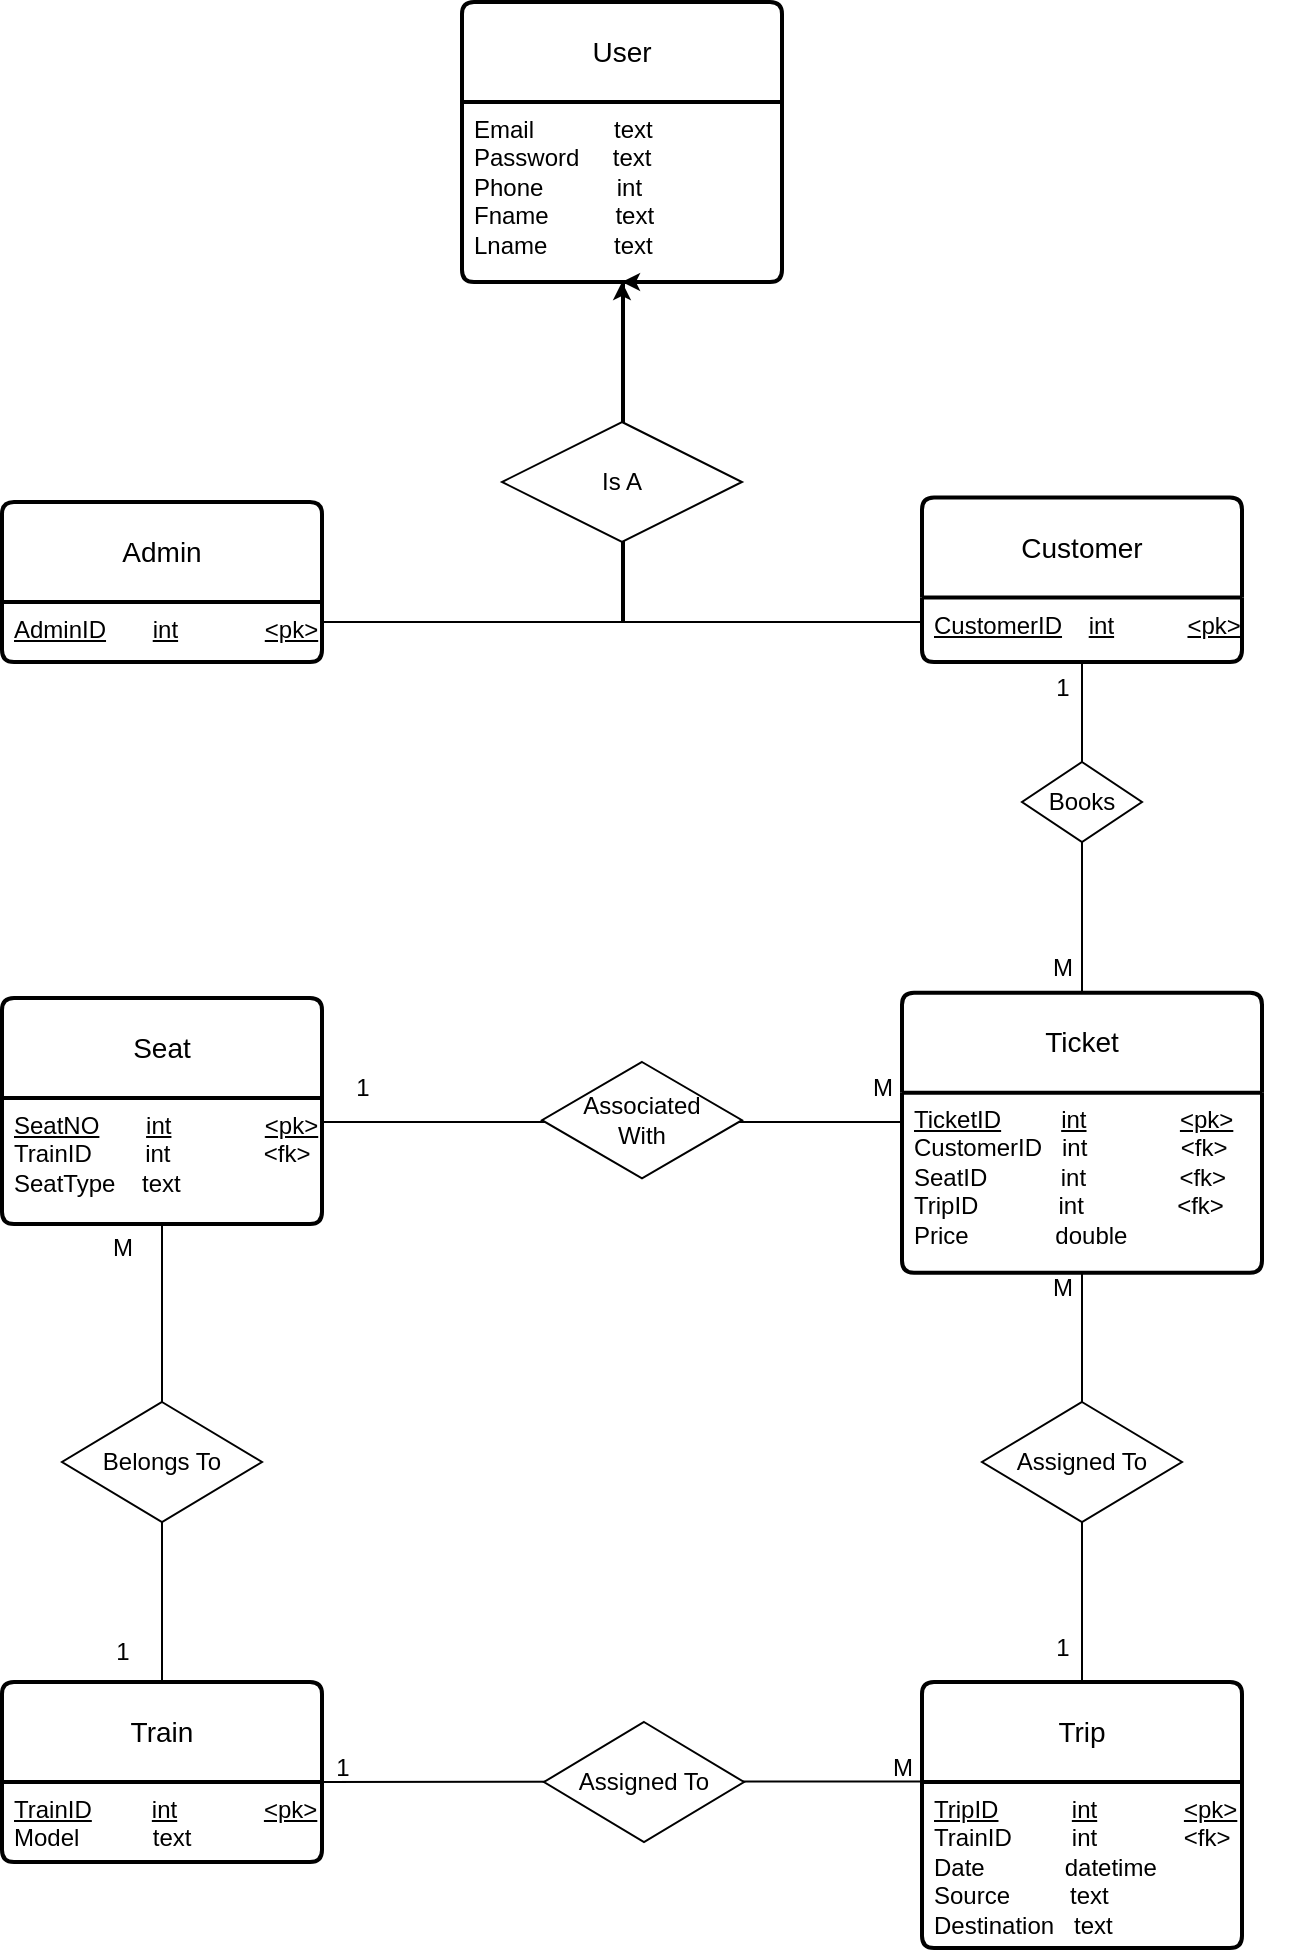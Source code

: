 <mxfile version="21.3.2" type="device">
  <diagram id="R2lEEEUBdFMjLlhIrx00" name="Page-1">
    <mxGraphModel dx="-122" dy="1815" grid="1" gridSize="10" guides="1" tooltips="1" connect="1" arrows="1" fold="1" page="1" pageScale="1" pageWidth="850" pageHeight="1100" math="0" shadow="0" extFonts="Permanent Marker^https://fonts.googleapis.com/css?family=Permanent+Marker">
      <root>
        <mxCell id="0" />
        <mxCell id="1" parent="0" />
        <mxCell id="4Ub9C3ndQN_oUR5pC65u-53" style="edgeStyle=orthogonalEdgeStyle;rounded=0;orthogonalLoop=1;jettySize=auto;html=1;entryX=0.5;entryY=0.385;entryDx=0;entryDy=0;entryPerimeter=0;" edge="1" parent="1">
          <mxGeometry relative="1" as="geometry">
            <mxPoint x="2880" y="-339" as="sourcePoint" />
            <mxPoint x="2880" y="-338.95" as="targetPoint" />
          </mxGeometry>
        </mxCell>
        <mxCell id="4Ub9C3ndQN_oUR5pC65u-34" value="User" style="swimlane;childLayout=stackLayout;horizontal=1;startSize=50;horizontalStack=0;rounded=1;fontSize=14;fontStyle=0;strokeWidth=2;resizeParent=0;resizeLast=1;shadow=0;dashed=0;align=center;arcSize=4;whiteSpace=wrap;html=1;" vertex="1" parent="1">
          <mxGeometry x="2540" y="-840" width="160" height="140" as="geometry" />
        </mxCell>
        <mxCell id="4Ub9C3ndQN_oUR5pC65u-35" value="Email&amp;nbsp; &amp;nbsp; &amp;nbsp; &amp;nbsp; &amp;nbsp; &amp;nbsp; text&lt;br&gt;Password&amp;nbsp; &amp;nbsp; &amp;nbsp;text&lt;br&gt;Phone&amp;nbsp; &amp;nbsp; &amp;nbsp; &amp;nbsp; &amp;nbsp; &amp;nbsp;int&lt;br&gt;Fname&amp;nbsp; &amp;nbsp; &amp;nbsp; &amp;nbsp; &amp;nbsp; text&lt;br&gt;Lname&amp;nbsp; &amp;nbsp; &amp;nbsp; &amp;nbsp; &amp;nbsp; text" style="align=left;strokeColor=none;fillColor=none;spacingLeft=4;fontSize=12;verticalAlign=top;resizable=0;rotatable=0;part=1;html=1;" vertex="1" parent="4Ub9C3ndQN_oUR5pC65u-34">
          <mxGeometry y="50" width="160" height="90" as="geometry" />
        </mxCell>
        <mxCell id="4Ub9C3ndQN_oUR5pC65u-37" value="Ticket" style="swimlane;childLayout=stackLayout;horizontal=1;startSize=50;horizontalStack=0;rounded=1;fontSize=14;fontStyle=0;strokeWidth=2;resizeParent=0;resizeLast=1;shadow=0;dashed=0;align=center;arcSize=4;whiteSpace=wrap;html=1;" vertex="1" parent="1">
          <mxGeometry x="2760" y="-344.62" width="180" height="140" as="geometry" />
        </mxCell>
        <mxCell id="4Ub9C3ndQN_oUR5pC65u-38" value="&lt;u&gt;TicketID&lt;/u&gt;&amp;nbsp; &amp;nbsp; &amp;nbsp; &amp;nbsp; &amp;nbsp;&lt;u&gt;int&lt;/u&gt;&amp;nbsp; &amp;nbsp; &amp;nbsp; &amp;nbsp; &amp;nbsp; &amp;nbsp; &amp;nbsp; &lt;u&gt;&amp;lt;pk&amp;gt;&lt;/u&gt;&amp;nbsp; &amp;nbsp; &amp;nbsp; &amp;nbsp; &amp;nbsp;&lt;br&gt;CustomerID&amp;nbsp; &amp;nbsp;int&amp;nbsp; &amp;nbsp; &amp;nbsp; &amp;nbsp; &amp;nbsp; &amp;nbsp; &amp;nbsp; &amp;lt;fk&amp;gt;&lt;br&gt;SeatID&amp;nbsp; &amp;nbsp; &amp;nbsp; &amp;nbsp; &amp;nbsp; &amp;nbsp;int&amp;nbsp; &amp;nbsp; &amp;nbsp; &amp;nbsp; &amp;nbsp; &amp;nbsp; &amp;nbsp; &amp;lt;fk&amp;gt;&lt;br&gt;TripID&amp;nbsp; &amp;nbsp; &amp;nbsp; &amp;nbsp; &amp;nbsp; &amp;nbsp; int&amp;nbsp; &amp;nbsp; &amp;nbsp; &amp;nbsp; &amp;nbsp; &amp;nbsp; &amp;nbsp; &amp;lt;fk&amp;gt;&lt;br&gt;Price&amp;nbsp; &amp;nbsp; &amp;nbsp; &amp;nbsp; &amp;nbsp; &amp;nbsp; &amp;nbsp;double&amp;nbsp;" style="align=left;strokeColor=none;fillColor=none;spacingLeft=4;fontSize=12;verticalAlign=top;resizable=0;rotatable=0;part=1;html=1;" vertex="1" parent="4Ub9C3ndQN_oUR5pC65u-37">
          <mxGeometry y="50" width="180" height="90" as="geometry" />
        </mxCell>
        <mxCell id="4Ub9C3ndQN_oUR5pC65u-40" value="Trip" style="swimlane;childLayout=stackLayout;horizontal=1;startSize=50;horizontalStack=0;rounded=1;fontSize=14;fontStyle=0;strokeWidth=2;resizeParent=0;resizeLast=1;shadow=0;dashed=0;align=center;arcSize=4;whiteSpace=wrap;html=1;" vertex="1" parent="1">
          <mxGeometry x="2770" width="160" height="133" as="geometry" />
        </mxCell>
        <mxCell id="4Ub9C3ndQN_oUR5pC65u-41" value="&lt;u&gt;TripID&lt;/u&gt;&amp;nbsp; &amp;nbsp; &amp;nbsp; &amp;nbsp; &amp;nbsp; &amp;nbsp;&lt;u&gt;int&lt;/u&gt;&amp;nbsp; &amp;nbsp; &amp;nbsp; &amp;nbsp; &amp;nbsp; &amp;nbsp; &amp;nbsp;&lt;u&gt;&amp;lt;pk&amp;gt;&lt;/u&gt;&lt;br&gt;TrainID&amp;nbsp; &amp;nbsp; &amp;nbsp; &amp;nbsp; &amp;nbsp;int&amp;nbsp; &amp;nbsp; &amp;nbsp; &amp;nbsp; &amp;nbsp; &amp;nbsp; &amp;nbsp;&amp;lt;fk&amp;gt;&lt;br&gt;Date&amp;nbsp; &amp;nbsp; &amp;nbsp; &amp;nbsp; &amp;nbsp; &amp;nbsp; datetime&amp;nbsp;&lt;br&gt;Source&amp;nbsp; &amp;nbsp; &amp;nbsp; &amp;nbsp; &amp;nbsp;text&lt;br&gt;Destination&amp;nbsp; &amp;nbsp;text" style="align=left;strokeColor=none;fillColor=none;spacingLeft=4;fontSize=12;verticalAlign=top;resizable=0;rotatable=0;part=1;html=1;" vertex="1" parent="4Ub9C3ndQN_oUR5pC65u-40">
          <mxGeometry y="50" width="160" height="83" as="geometry" />
        </mxCell>
        <mxCell id="4Ub9C3ndQN_oUR5pC65u-44" value="Train" style="swimlane;childLayout=stackLayout;horizontal=1;startSize=50;horizontalStack=0;rounded=1;fontSize=14;fontStyle=0;strokeWidth=2;resizeParent=0;resizeLast=1;shadow=0;dashed=0;align=center;arcSize=4;whiteSpace=wrap;html=1;" vertex="1" parent="1">
          <mxGeometry x="2310" width="160" height="90" as="geometry" />
        </mxCell>
        <mxCell id="4Ub9C3ndQN_oUR5pC65u-45" value="&lt;u&gt;TrainID&lt;/u&gt;&amp;nbsp; &amp;nbsp; &amp;nbsp; &amp;nbsp; &amp;nbsp;&lt;u&gt;int&lt;/u&gt;&amp;nbsp; &amp;nbsp; &amp;nbsp; &amp;nbsp; &amp;nbsp; &amp;nbsp; &amp;nbsp;&lt;u&gt;&amp;lt;pk&amp;gt;&lt;/u&gt;&lt;br&gt;Model&amp;nbsp; &amp;nbsp; &amp;nbsp; &amp;nbsp; &amp;nbsp; &amp;nbsp;text&amp;nbsp;&amp;nbsp;" style="align=left;strokeColor=none;fillColor=none;spacingLeft=4;fontSize=12;verticalAlign=top;resizable=0;rotatable=0;part=1;html=1;" vertex="1" parent="4Ub9C3ndQN_oUR5pC65u-44">
          <mxGeometry y="50" width="160" height="40" as="geometry" />
        </mxCell>
        <mxCell id="4Ub9C3ndQN_oUR5pC65u-47" value="Seat" style="swimlane;childLayout=stackLayout;horizontal=1;startSize=50;horizontalStack=0;rounded=1;fontSize=14;fontStyle=0;strokeWidth=2;resizeParent=0;resizeLast=1;shadow=0;dashed=0;align=center;arcSize=4;whiteSpace=wrap;html=1;" vertex="1" parent="1">
          <mxGeometry x="2310" y="-342" width="160" height="113" as="geometry" />
        </mxCell>
        <mxCell id="4Ub9C3ndQN_oUR5pC65u-48" value="&lt;u&gt;SeatNO&lt;/u&gt;&amp;nbsp; &amp;nbsp; &amp;nbsp; &amp;nbsp;&lt;u&gt;int&lt;/u&gt;&amp;nbsp; &amp;nbsp; &amp;nbsp; &amp;nbsp; &amp;nbsp; &amp;nbsp; &amp;nbsp; &lt;u&gt;&amp;lt;pk&amp;gt;&lt;/u&gt;&lt;br&gt;TrainID&amp;nbsp; &amp;nbsp; &amp;nbsp; &amp;nbsp; int&amp;nbsp; &amp;nbsp; &amp;nbsp; &amp;nbsp; &amp;nbsp; &amp;nbsp; &amp;nbsp; &amp;lt;fk&amp;gt;&lt;br&gt;SeatType&amp;nbsp; &amp;nbsp; text&amp;nbsp; &amp;nbsp; &amp;nbsp;" style="align=left;strokeColor=none;fillColor=none;spacingLeft=4;fontSize=12;verticalAlign=top;resizable=0;rotatable=0;part=1;html=1;" vertex="1" parent="4Ub9C3ndQN_oUR5pC65u-47">
          <mxGeometry y="50" width="160" height="63" as="geometry" />
        </mxCell>
        <mxCell id="4Ub9C3ndQN_oUR5pC65u-49" value="Customer" style="swimlane;childLayout=stackLayout;horizontal=1;startSize=50;horizontalStack=0;rounded=1;fontSize=14;fontStyle=0;strokeWidth=2;resizeParent=0;resizeLast=1;shadow=0;dashed=0;align=center;arcSize=4;whiteSpace=wrap;html=1;" vertex="1" parent="1">
          <mxGeometry x="2770" y="-592.25" width="160" height="82.25" as="geometry" />
        </mxCell>
        <mxCell id="4Ub9C3ndQN_oUR5pC65u-50" value="&lt;u&gt;CustomerID&lt;/u&gt;&amp;nbsp; &amp;nbsp; &lt;u&gt;int&lt;/u&gt;&amp;nbsp; &amp;nbsp; &amp;nbsp; &amp;nbsp; &amp;nbsp; &amp;nbsp;&lt;u&gt;&amp;lt;pk&amp;gt;&lt;/u&gt;" style="align=left;strokeColor=none;fillColor=none;spacingLeft=4;fontSize=12;verticalAlign=top;resizable=0;rotatable=0;part=1;html=1;" vertex="1" parent="4Ub9C3ndQN_oUR5pC65u-49">
          <mxGeometry y="50" width="160" height="32.25" as="geometry" />
        </mxCell>
        <mxCell id="4Ub9C3ndQN_oUR5pC65u-54" value="Admin" style="swimlane;childLayout=stackLayout;horizontal=1;startSize=50;horizontalStack=0;rounded=1;fontSize=14;fontStyle=0;strokeWidth=2;resizeParent=0;resizeLast=1;shadow=0;dashed=0;align=center;arcSize=4;whiteSpace=wrap;html=1;" vertex="1" parent="1">
          <mxGeometry x="2310" y="-590" width="160" height="80" as="geometry" />
        </mxCell>
        <mxCell id="4Ub9C3ndQN_oUR5pC65u-55" value="&lt;u&gt;AdminID&lt;/u&gt;&amp;nbsp; &amp;nbsp; &amp;nbsp; &amp;nbsp;&lt;u&gt;int&lt;/u&gt;&amp;nbsp; &amp;nbsp; &amp;nbsp; &amp;nbsp; &amp;nbsp; &amp;nbsp; &amp;nbsp;&lt;u&gt;&amp;lt;pk&amp;gt;&lt;/u&gt;" style="align=left;strokeColor=none;fillColor=none;spacingLeft=4;fontSize=12;verticalAlign=top;resizable=0;rotatable=0;part=1;html=1;" vertex="1" parent="4Ub9C3ndQN_oUR5pC65u-54">
          <mxGeometry y="50" width="160" height="30" as="geometry" />
        </mxCell>
        <mxCell id="4Ub9C3ndQN_oUR5pC65u-82" value="" style="endArrow=none;html=1;rounded=0;exitX=0.5;exitY=0;exitDx=0;exitDy=0;" edge="1" parent="1" source="4Ub9C3ndQN_oUR5pC65u-85">
          <mxGeometry relative="1" as="geometry">
            <mxPoint x="2650" y="-400" as="sourcePoint" />
            <mxPoint x="2850" y="-510" as="targetPoint" />
          </mxGeometry>
        </mxCell>
        <mxCell id="4Ub9C3ndQN_oUR5pC65u-83" value="1" style="text;html=1;align=center;verticalAlign=middle;resizable=0;points=[];autosize=1;strokeColor=none;fillColor=none;" vertex="1" parent="1">
          <mxGeometry x="2825" y="-512" width="30" height="30" as="geometry" />
        </mxCell>
        <mxCell id="4Ub9C3ndQN_oUR5pC65u-84" value="M" style="text;html=1;align=center;verticalAlign=middle;resizable=0;points=[];autosize=1;strokeColor=none;fillColor=none;" vertex="1" parent="1">
          <mxGeometry x="2825" y="-372" width="30" height="30" as="geometry" />
        </mxCell>
        <mxCell id="4Ub9C3ndQN_oUR5pC65u-87" value="" style="endArrow=none;html=1;rounded=0;exitX=0.5;exitY=0;exitDx=0;exitDy=0;" edge="1" parent="1" source="4Ub9C3ndQN_oUR5pC65u-37" target="4Ub9C3ndQN_oUR5pC65u-85">
          <mxGeometry relative="1" as="geometry">
            <mxPoint x="2850" y="-345" as="sourcePoint" />
            <mxPoint x="2850" y="-510" as="targetPoint" />
          </mxGeometry>
        </mxCell>
        <mxCell id="4Ub9C3ndQN_oUR5pC65u-85" value="Books" style="shape=rhombus;perimeter=rhombusPerimeter;whiteSpace=wrap;html=1;align=center;" vertex="1" parent="1">
          <mxGeometry x="2820" y="-460" width="60" height="40" as="geometry" />
        </mxCell>
        <mxCell id="4Ub9C3ndQN_oUR5pC65u-89" value="" style="endArrow=none;html=1;rounded=0;exitX=0.5;exitY=1;exitDx=0;exitDy=0;entryX=0.5;entryY=0;entryDx=0;entryDy=0;" edge="1" parent="1" source="4Ub9C3ndQN_oUR5pC65u-48" target="4Ub9C3ndQN_oUR5pC65u-44">
          <mxGeometry relative="1" as="geometry">
            <mxPoint x="2550" y="-260" as="sourcePoint" />
            <mxPoint x="2710" y="-260" as="targetPoint" />
          </mxGeometry>
        </mxCell>
        <mxCell id="4Ub9C3ndQN_oUR5pC65u-90" value="Belongs To" style="shape=rhombus;perimeter=rhombusPerimeter;whiteSpace=wrap;html=1;align=center;" vertex="1" parent="1">
          <mxGeometry x="2340" y="-140" width="100" height="60" as="geometry" />
        </mxCell>
        <mxCell id="4Ub9C3ndQN_oUR5pC65u-91" value="1" style="text;html=1;align=center;verticalAlign=middle;resizable=0;points=[];autosize=1;strokeColor=none;fillColor=none;" vertex="1" parent="1">
          <mxGeometry x="2355" y="-30" width="30" height="30" as="geometry" />
        </mxCell>
        <mxCell id="4Ub9C3ndQN_oUR5pC65u-93" value="M" style="text;html=1;align=center;verticalAlign=middle;resizable=0;points=[];autosize=1;strokeColor=none;fillColor=none;" vertex="1" parent="1">
          <mxGeometry x="2355" y="-232" width="30" height="30" as="geometry" />
        </mxCell>
        <mxCell id="4Ub9C3ndQN_oUR5pC65u-94" value="" style="endArrow=none;html=1;rounded=0;entryX=0.5;entryY=1;entryDx=0;entryDy=0;exitX=0.5;exitY=0;exitDx=0;exitDy=0;" edge="1" parent="1" source="4Ub9C3ndQN_oUR5pC65u-40" target="4Ub9C3ndQN_oUR5pC65u-38">
          <mxGeometry relative="1" as="geometry">
            <mxPoint x="2700" y="-200" as="sourcePoint" />
            <mxPoint x="2860" y="-200" as="targetPoint" />
          </mxGeometry>
        </mxCell>
        <mxCell id="4Ub9C3ndQN_oUR5pC65u-95" value="Assigned To" style="shape=rhombus;perimeter=rhombusPerimeter;whiteSpace=wrap;html=1;align=center;" vertex="1" parent="1">
          <mxGeometry x="2800" y="-140" width="100" height="60" as="geometry" />
        </mxCell>
        <mxCell id="4Ub9C3ndQN_oUR5pC65u-101" value="" style="endArrow=none;html=1;rounded=0;exitX=1;exitY=0.19;exitDx=0;exitDy=0;exitPerimeter=0;" edge="1" parent="1" source="4Ub9C3ndQN_oUR5pC65u-48">
          <mxGeometry relative="1" as="geometry">
            <mxPoint x="2700" y="-200" as="sourcePoint" />
            <mxPoint x="2760" y="-280" as="targetPoint" />
          </mxGeometry>
        </mxCell>
        <mxCell id="4Ub9C3ndQN_oUR5pC65u-102" value="Associated&lt;br&gt;With" style="shape=rhombus;perimeter=rhombusPerimeter;whiteSpace=wrap;html=1;align=center;" vertex="1" parent="1">
          <mxGeometry x="2580" y="-310" width="100" height="58.13" as="geometry" />
        </mxCell>
        <mxCell id="4Ub9C3ndQN_oUR5pC65u-105" value="1" style="text;html=1;align=center;verticalAlign=middle;resizable=0;points=[];autosize=1;strokeColor=none;fillColor=none;" vertex="1" parent="1">
          <mxGeometry x="2825" y="-32" width="30" height="30" as="geometry" />
        </mxCell>
        <mxCell id="4Ub9C3ndQN_oUR5pC65u-106" value="M" style="text;html=1;align=center;verticalAlign=middle;resizable=0;points=[];autosize=1;strokeColor=none;fillColor=none;" vertex="1" parent="1">
          <mxGeometry x="2825" y="-212" width="30" height="30" as="geometry" />
        </mxCell>
        <mxCell id="4Ub9C3ndQN_oUR5pC65u-107" value="1" style="text;html=1;align=center;verticalAlign=middle;resizable=0;points=[];autosize=1;strokeColor=none;fillColor=none;" vertex="1" parent="1">
          <mxGeometry x="2475" y="-312" width="30" height="30" as="geometry" />
        </mxCell>
        <mxCell id="4Ub9C3ndQN_oUR5pC65u-108" value="M" style="text;html=1;align=center;verticalAlign=middle;resizable=0;points=[];autosize=1;strokeColor=none;fillColor=none;" vertex="1" parent="1">
          <mxGeometry x="2735" y="-312" width="30" height="30" as="geometry" />
        </mxCell>
        <mxCell id="4Ub9C3ndQN_oUR5pC65u-110" value="" style="endArrow=none;html=1;rounded=0;exitX=1;exitY=0;exitDx=0;exitDy=0;entryX=-0.006;entryY=0.374;entryDx=0;entryDy=0;entryPerimeter=0;" edge="1" parent="1" source="4Ub9C3ndQN_oUR5pC65u-45" target="4Ub9C3ndQN_oUR5pC65u-40">
          <mxGeometry relative="1" as="geometry">
            <mxPoint x="2700" y="-40" as="sourcePoint" />
            <mxPoint x="2860" y="-40" as="targetPoint" />
          </mxGeometry>
        </mxCell>
        <mxCell id="4Ub9C3ndQN_oUR5pC65u-111" value="1" style="text;html=1;align=center;verticalAlign=middle;resizable=0;points=[];autosize=1;strokeColor=none;fillColor=none;" vertex="1" parent="1">
          <mxGeometry x="2465" y="28" width="30" height="30" as="geometry" />
        </mxCell>
        <mxCell id="4Ub9C3ndQN_oUR5pC65u-112" value="M" style="text;html=1;align=center;verticalAlign=middle;resizable=0;points=[];autosize=1;strokeColor=none;fillColor=none;" vertex="1" parent="1">
          <mxGeometry x="2745" y="28" width="30" height="30" as="geometry" />
        </mxCell>
        <mxCell id="4Ub9C3ndQN_oUR5pC65u-113" value="Assigned To" style="shape=rhombus;perimeter=rhombusPerimeter;whiteSpace=wrap;html=1;align=center;" vertex="1" parent="1">
          <mxGeometry x="2581" y="20" width="100" height="60" as="geometry" />
        </mxCell>
        <mxCell id="4Ub9C3ndQN_oUR5pC65u-115" style="edgeStyle=orthogonalEdgeStyle;rounded=0;orthogonalLoop=1;jettySize=auto;html=1;entryX=0.5;entryY=1;entryDx=0;entryDy=0;" edge="1" parent="1" source="4Ub9C3ndQN_oUR5pC65u-50" target="4Ub9C3ndQN_oUR5pC65u-35">
          <mxGeometry relative="1" as="geometry">
            <Array as="points">
              <mxPoint x="2620" y="-530" />
            </Array>
          </mxGeometry>
        </mxCell>
        <mxCell id="4Ub9C3ndQN_oUR5pC65u-116" style="edgeStyle=orthogonalEdgeStyle;rounded=0;orthogonalLoop=1;jettySize=auto;html=1;" edge="1" parent="1" source="4Ub9C3ndQN_oUR5pC65u-55">
          <mxGeometry relative="1" as="geometry">
            <mxPoint x="2620" y="-700" as="targetPoint" />
            <Array as="points">
              <mxPoint x="2621" y="-530" />
              <mxPoint x="2621" y="-700" />
            </Array>
          </mxGeometry>
        </mxCell>
        <mxCell id="4Ub9C3ndQN_oUR5pC65u-119" value="Is A" style="shape=rhombus;perimeter=rhombusPerimeter;whiteSpace=wrap;html=1;align=center;" vertex="1" parent="1">
          <mxGeometry x="2560" y="-630" width="120" height="60" as="geometry" />
        </mxCell>
      </root>
    </mxGraphModel>
  </diagram>
</mxfile>
